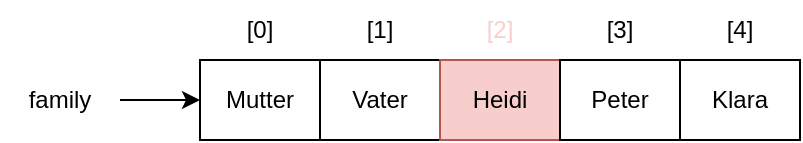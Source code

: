 <mxfile version="22.1.16" type="google">
  <diagram name="Seite-1" id="VUrBQxBBXcdhMkHFic37">
    <mxGraphModel grid="1" page="1" gridSize="10" guides="1" tooltips="1" connect="1" arrows="1" fold="1" pageScale="1" pageWidth="827" pageHeight="1169" math="0" shadow="0">
      <root>
        <mxCell id="0" />
        <mxCell id="1" parent="0" />
        <mxCell id="68cDzx84l8GaMlOZDwL8-1" value="Mutter" style="rounded=0;whiteSpace=wrap;html=1;" vertex="1" parent="1">
          <mxGeometry x="320" y="240" width="60" height="40" as="geometry" />
        </mxCell>
        <mxCell id="68cDzx84l8GaMlOZDwL8-2" value="[0]" style="text;html=1;strokeColor=none;fillColor=none;align=center;verticalAlign=middle;whiteSpace=wrap;rounded=0;" vertex="1" parent="1">
          <mxGeometry x="320" y="210" width="60" height="30" as="geometry" />
        </mxCell>
        <mxCell id="68cDzx84l8GaMlOZDwL8-3" value="Vater" style="rounded=0;whiteSpace=wrap;html=1;" vertex="1" parent="1">
          <mxGeometry x="380" y="240" width="60" height="40" as="geometry" />
        </mxCell>
        <mxCell id="68cDzx84l8GaMlOZDwL8-4" value="[1]" style="text;html=1;strokeColor=none;fillColor=none;align=center;verticalAlign=middle;whiteSpace=wrap;rounded=0;" vertex="1" parent="1">
          <mxGeometry x="380" y="210" width="60" height="30" as="geometry" />
        </mxCell>
        <mxCell id="68cDzx84l8GaMlOZDwL8-5" value="Heidi" style="rounded=0;whiteSpace=wrap;html=1;fillColor=#f8cecc;strokeColor=#b85450;" vertex="1" parent="1">
          <mxGeometry x="440" y="240" width="60" height="40" as="geometry" />
        </mxCell>
        <mxCell id="68cDzx84l8GaMlOZDwL8-6" value="[2]" style="text;html=1;strokeColor=none;fillColor=none;align=center;verticalAlign=middle;whiteSpace=wrap;rounded=0;fontColor=#F8CECC;" vertex="1" parent="1">
          <mxGeometry x="440" y="210" width="60" height="30" as="geometry" />
        </mxCell>
        <mxCell id="68cDzx84l8GaMlOZDwL8-7" value="Peter" style="rounded=0;whiteSpace=wrap;html=1;" vertex="1" parent="1">
          <mxGeometry x="500" y="240" width="60" height="40" as="geometry" />
        </mxCell>
        <mxCell id="68cDzx84l8GaMlOZDwL8-8" value="[3]" style="text;html=1;strokeColor=none;fillColor=none;align=center;verticalAlign=middle;whiteSpace=wrap;rounded=0;" vertex="1" parent="1">
          <mxGeometry x="500" y="210" width="60" height="30" as="geometry" />
        </mxCell>
        <mxCell id="68cDzx84l8GaMlOZDwL8-9" style="edgeStyle=none;html=1;exitX=1;exitY=0.5;exitDx=0;exitDy=0;entryX=0;entryY=0.5;entryDx=0;entryDy=0;" edge="1" parent="1" source="68cDzx84l8GaMlOZDwL8-10" target="68cDzx84l8GaMlOZDwL8-1">
          <mxGeometry relative="1" as="geometry" />
        </mxCell>
        <mxCell id="68cDzx84l8GaMlOZDwL8-10" value="family" style="text;html=1;strokeColor=none;fillColor=none;align=center;verticalAlign=middle;whiteSpace=wrap;rounded=0;" vertex="1" parent="1">
          <mxGeometry x="220" y="245" width="60" height="30" as="geometry" />
        </mxCell>
        <mxCell id="68cDzx84l8GaMlOZDwL8-11" value="Klara" style="rounded=0;whiteSpace=wrap;html=1;" vertex="1" parent="1">
          <mxGeometry x="560" y="240" width="60" height="40" as="geometry" />
        </mxCell>
        <mxCell id="68cDzx84l8GaMlOZDwL8-12" value="[4]" style="text;html=1;strokeColor=none;fillColor=none;align=center;verticalAlign=middle;whiteSpace=wrap;rounded=0;" vertex="1" parent="1">
          <mxGeometry x="560" y="210" width="60" height="30" as="geometry" />
        </mxCell>
      </root>
    </mxGraphModel>
  </diagram>
</mxfile>

